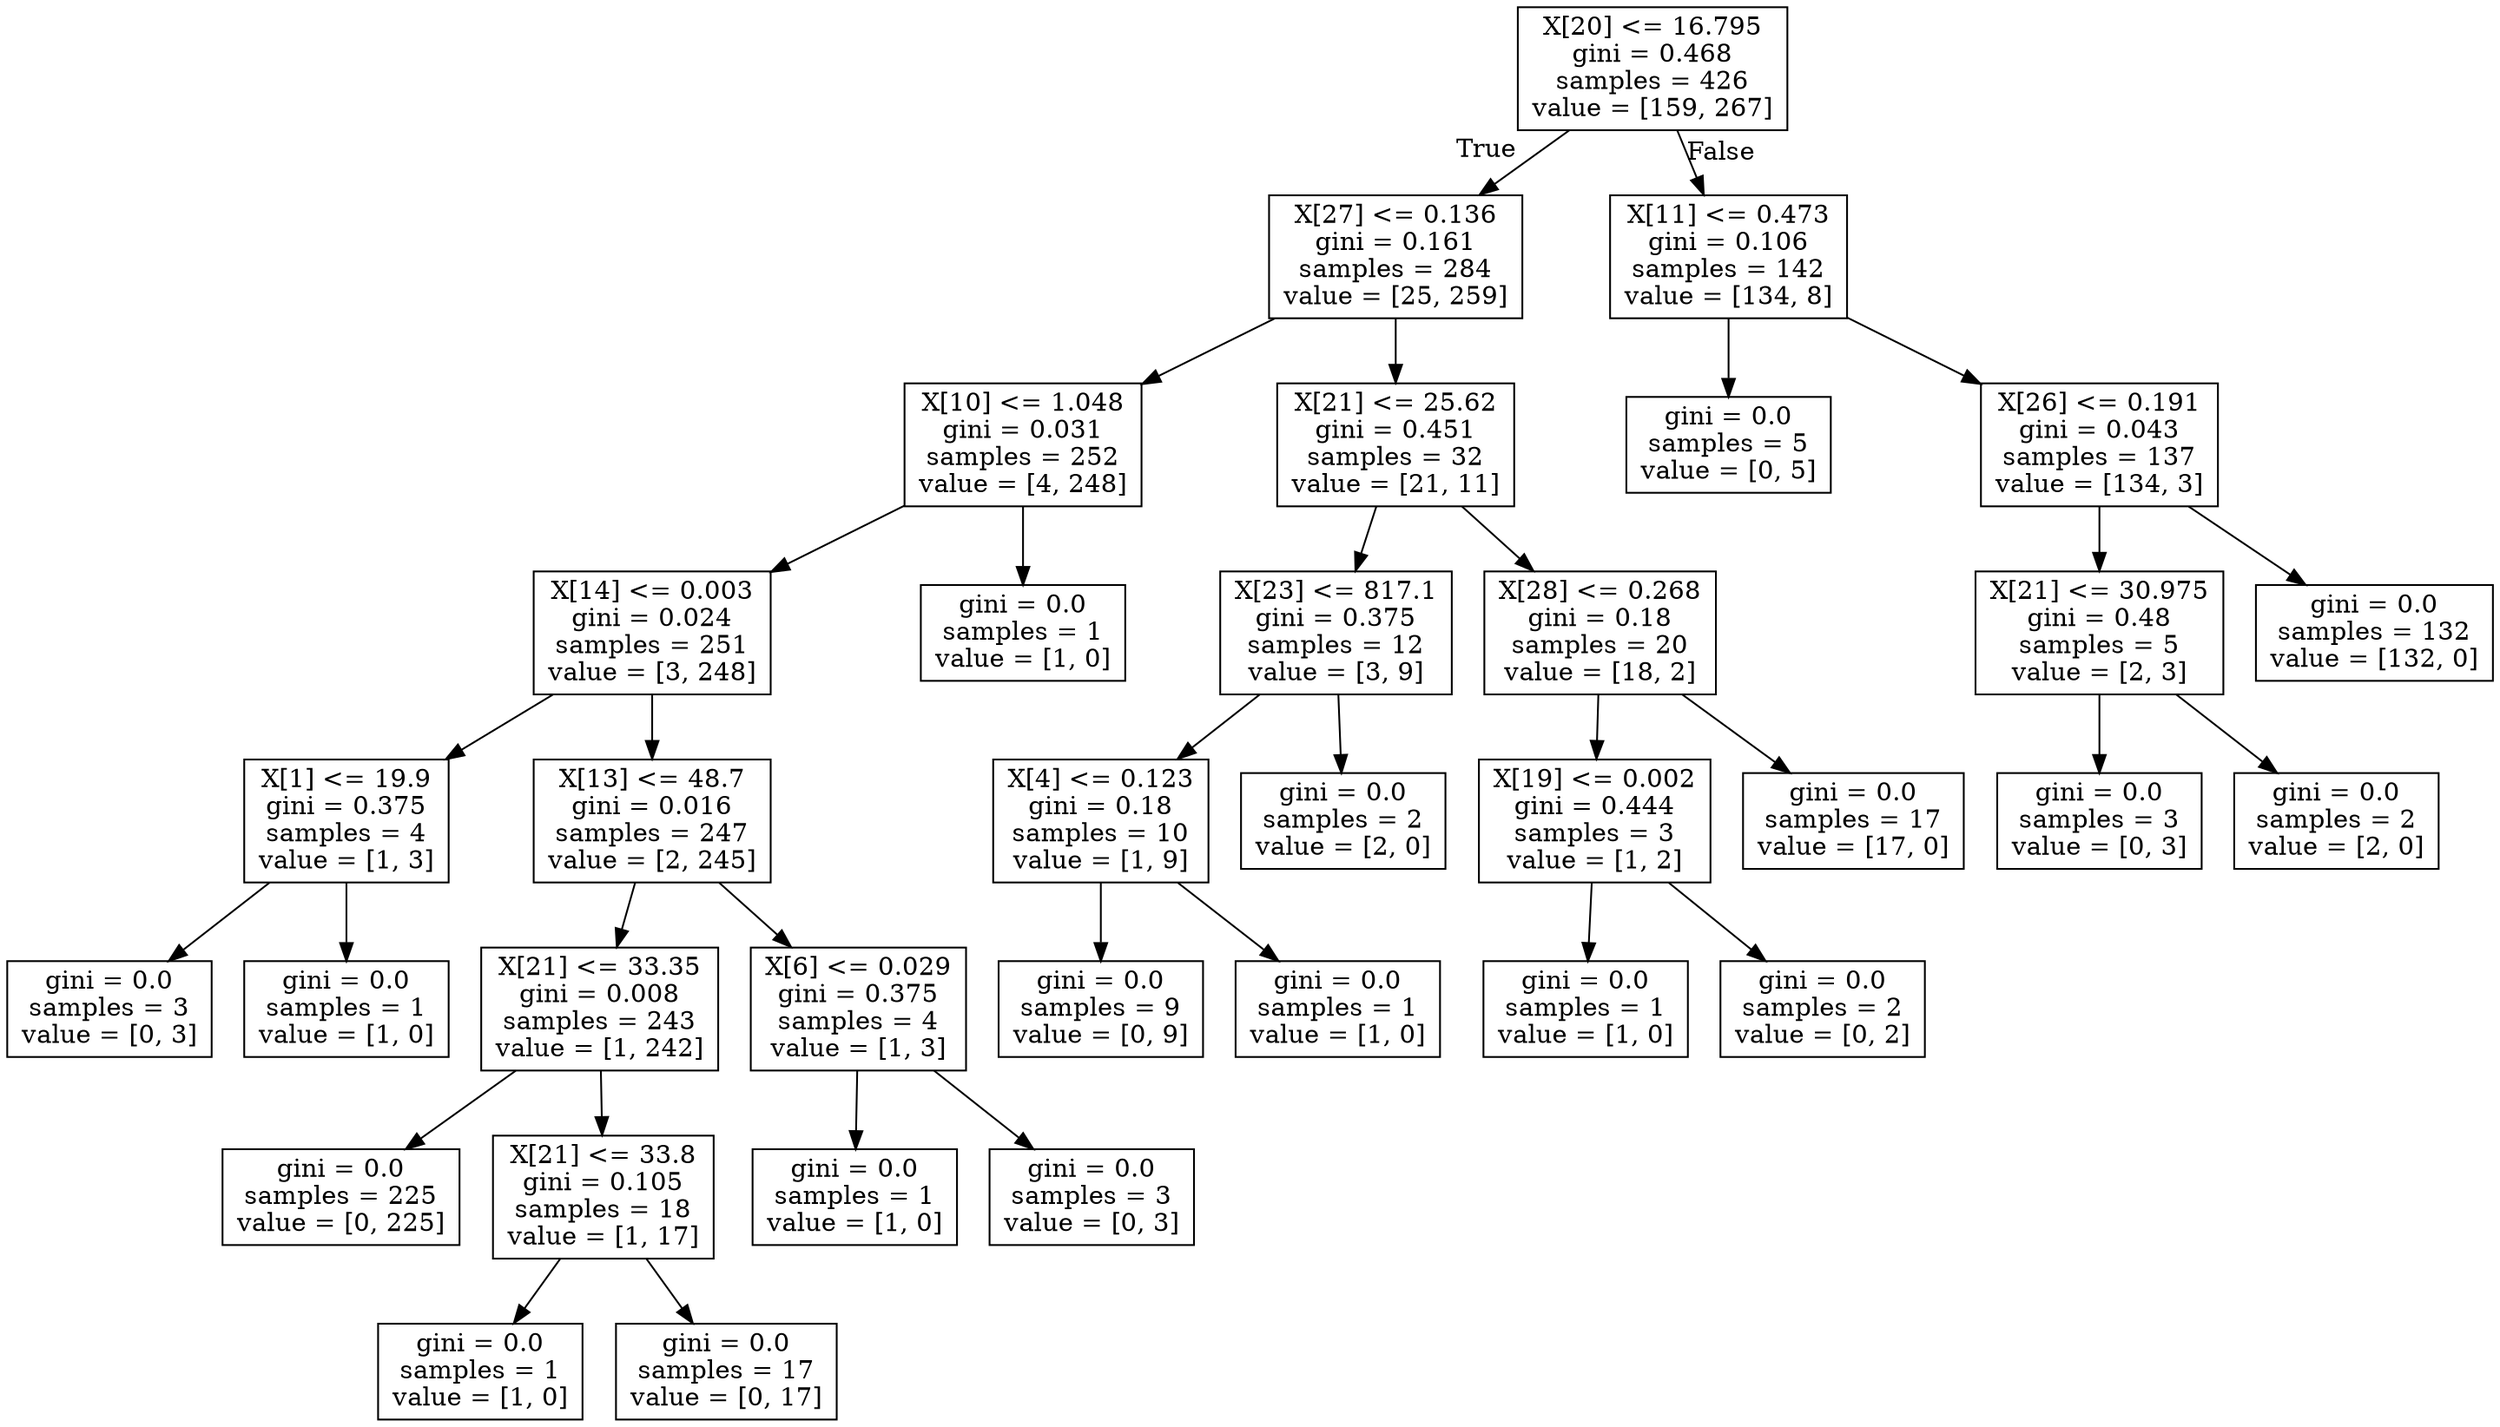 digraph Tree {
node [shape=box] ;
0 [label="X[20] <= 16.795\ngini = 0.468\nsamples = 426\nvalue = [159, 267]"] ;
1 [label="X[27] <= 0.136\ngini = 0.161\nsamples = 284\nvalue = [25, 259]"] ;
0 -> 1 [labeldistance=2.5, labelangle=45, headlabel="True"] ;
2 [label="X[10] <= 1.048\ngini = 0.031\nsamples = 252\nvalue = [4, 248]"] ;
1 -> 2 ;
3 [label="X[14] <= 0.003\ngini = 0.024\nsamples = 251\nvalue = [3, 248]"] ;
2 -> 3 ;
4 [label="X[1] <= 19.9\ngini = 0.375\nsamples = 4\nvalue = [1, 3]"] ;
3 -> 4 ;
5 [label="gini = 0.0\nsamples = 3\nvalue = [0, 3]"] ;
4 -> 5 ;
6 [label="gini = 0.0\nsamples = 1\nvalue = [1, 0]"] ;
4 -> 6 ;
7 [label="X[13] <= 48.7\ngini = 0.016\nsamples = 247\nvalue = [2, 245]"] ;
3 -> 7 ;
8 [label="X[21] <= 33.35\ngini = 0.008\nsamples = 243\nvalue = [1, 242]"] ;
7 -> 8 ;
9 [label="gini = 0.0\nsamples = 225\nvalue = [0, 225]"] ;
8 -> 9 ;
10 [label="X[21] <= 33.8\ngini = 0.105\nsamples = 18\nvalue = [1, 17]"] ;
8 -> 10 ;
11 [label="gini = 0.0\nsamples = 1\nvalue = [1, 0]"] ;
10 -> 11 ;
12 [label="gini = 0.0\nsamples = 17\nvalue = [0, 17]"] ;
10 -> 12 ;
13 [label="X[6] <= 0.029\ngini = 0.375\nsamples = 4\nvalue = [1, 3]"] ;
7 -> 13 ;
14 [label="gini = 0.0\nsamples = 1\nvalue = [1, 0]"] ;
13 -> 14 ;
15 [label="gini = 0.0\nsamples = 3\nvalue = [0, 3]"] ;
13 -> 15 ;
16 [label="gini = 0.0\nsamples = 1\nvalue = [1, 0]"] ;
2 -> 16 ;
17 [label="X[21] <= 25.62\ngini = 0.451\nsamples = 32\nvalue = [21, 11]"] ;
1 -> 17 ;
18 [label="X[23] <= 817.1\ngini = 0.375\nsamples = 12\nvalue = [3, 9]"] ;
17 -> 18 ;
19 [label="X[4] <= 0.123\ngini = 0.18\nsamples = 10\nvalue = [1, 9]"] ;
18 -> 19 ;
20 [label="gini = 0.0\nsamples = 9\nvalue = [0, 9]"] ;
19 -> 20 ;
21 [label="gini = 0.0\nsamples = 1\nvalue = [1, 0]"] ;
19 -> 21 ;
22 [label="gini = 0.0\nsamples = 2\nvalue = [2, 0]"] ;
18 -> 22 ;
23 [label="X[28] <= 0.268\ngini = 0.18\nsamples = 20\nvalue = [18, 2]"] ;
17 -> 23 ;
24 [label="X[19] <= 0.002\ngini = 0.444\nsamples = 3\nvalue = [1, 2]"] ;
23 -> 24 ;
25 [label="gini = 0.0\nsamples = 1\nvalue = [1, 0]"] ;
24 -> 25 ;
26 [label="gini = 0.0\nsamples = 2\nvalue = [0, 2]"] ;
24 -> 26 ;
27 [label="gini = 0.0\nsamples = 17\nvalue = [17, 0]"] ;
23 -> 27 ;
28 [label="X[11] <= 0.473\ngini = 0.106\nsamples = 142\nvalue = [134, 8]"] ;
0 -> 28 [labeldistance=2.5, labelangle=-45, headlabel="False"] ;
29 [label="gini = 0.0\nsamples = 5\nvalue = [0, 5]"] ;
28 -> 29 ;
30 [label="X[26] <= 0.191\ngini = 0.043\nsamples = 137\nvalue = [134, 3]"] ;
28 -> 30 ;
31 [label="X[21] <= 30.975\ngini = 0.48\nsamples = 5\nvalue = [2, 3]"] ;
30 -> 31 ;
32 [label="gini = 0.0\nsamples = 3\nvalue = [0, 3]"] ;
31 -> 32 ;
33 [label="gini = 0.0\nsamples = 2\nvalue = [2, 0]"] ;
31 -> 33 ;
34 [label="gini = 0.0\nsamples = 132\nvalue = [132, 0]"] ;
30 -> 34 ;
}